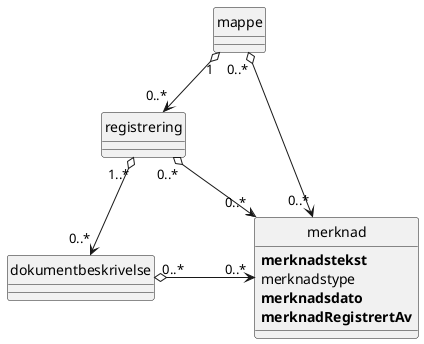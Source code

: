 @startuml
scale max 4096 width
skinparam nodesep 100
hide circle

class mappe
class registrering
class dokumentbeskrivelse
class merknad {
  <b>merknadstekst</b>
  merknadstype
  <b>merknadsdato</b>
  <b>merknadRegistrertAv</b>
}

mappe "1" o--> "0..*" registrering
registrering "1..*" o--> "0..*" dokumentbeskrivelse
mappe "0..*" o-> "0..*" merknad
registrering "0..*" o-> "0..*" merknad
dokumentbeskrivelse "0..*" o-> "0..*" merknad
@enduml
